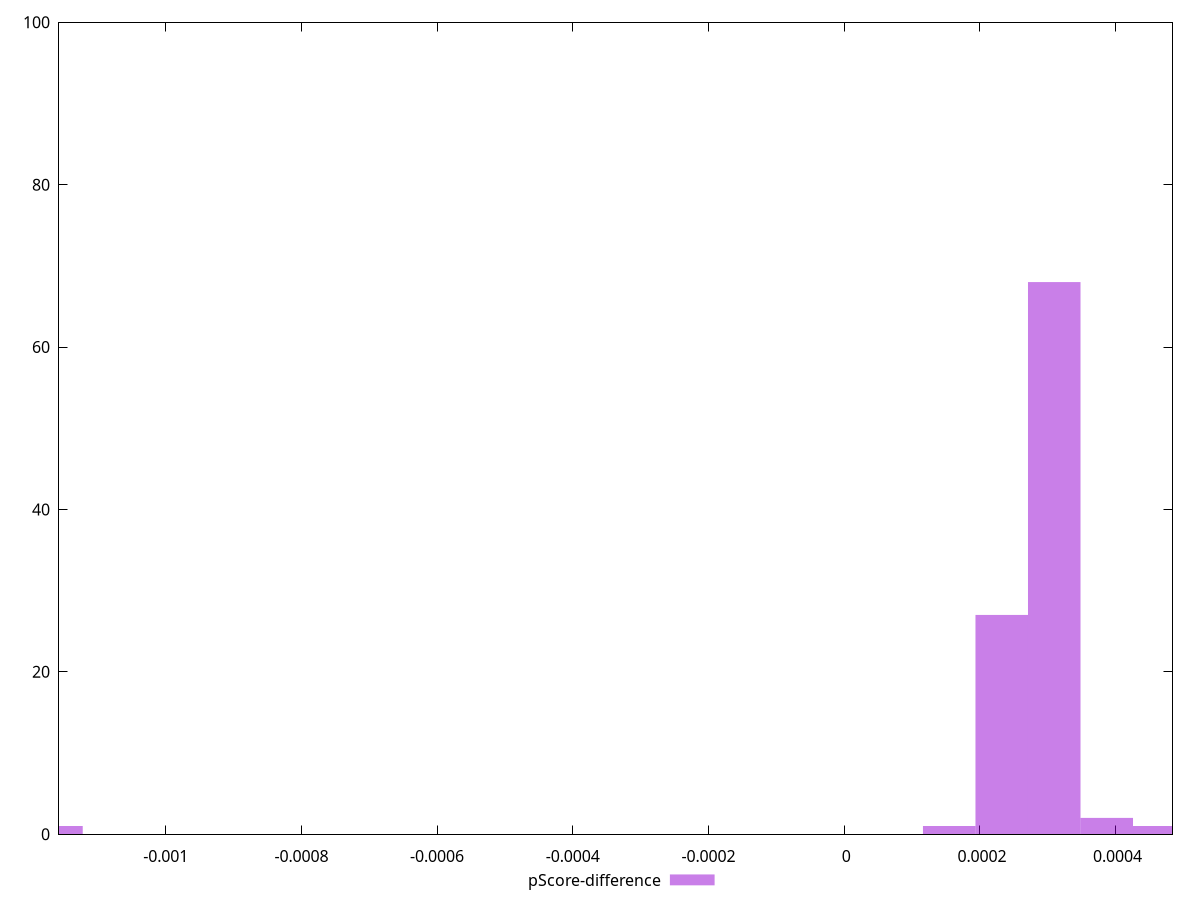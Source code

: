 reset

$pScoreDifference <<EOF
0.00046437882161570916 1
-0.001160947054039273 1
0.00015479294053856972 1
0.00023218941080785458 27
0.00030958588107713944 68
0.0003869823513464243 2
EOF

set key outside below
set boxwidth 0.00007739647026928486
set xrange [-0.0011572211258457001:0.00048387099196384176]
set yrange [0:100]
set trange [0:100]
set style fill transparent solid 0.5 noborder
set terminal svg size 640, 490 enhanced background rgb 'white'
set output "report_00017_2021-02-10T15-08-03.406Z/largest-contentful-paint/samples/pages+cached/pScore-difference/histogram.svg"

plot $pScoreDifference title "pScore-difference" with boxes

reset

